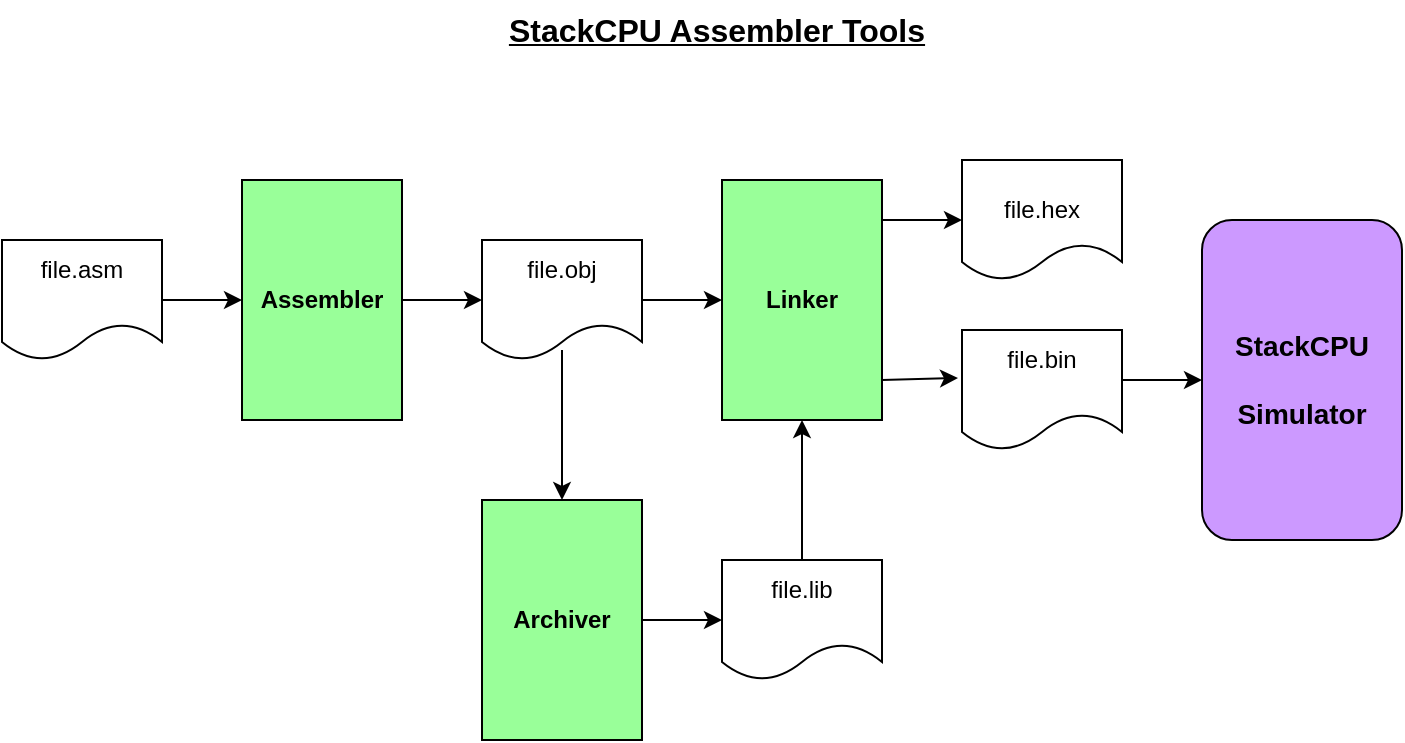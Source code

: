<mxfile version="28.0.6">
  <diagram name="Page-1" id="BbSBP4abYsXCL_7tAHS7">
    <mxGraphModel dx="1126" dy="745" grid="1" gridSize="10" guides="1" tooltips="1" connect="1" arrows="1" fold="1" page="1" pageScale="1" pageWidth="1100" pageHeight="850" math="0" shadow="0">
      <root>
        <mxCell id="0" />
        <mxCell id="1" parent="0" />
        <mxCell id="cIu1z3gt57FhLeJCJY-A-1" value="&lt;b&gt;&lt;u&gt;&lt;font style=&quot;font-size: 16px;&quot;&gt;StackCPU Assembler Tools&lt;/font&gt;&lt;/u&gt;&lt;/b&gt;" style="text;html=1;align=center;verticalAlign=middle;whiteSpace=wrap;rounded=0;" parent="1" vertex="1">
          <mxGeometry x="440" y="130" width="235" height="30" as="geometry" />
        </mxCell>
        <mxCell id="m1JzF0w-p_AwZHkS6j-C-1" value="" style="rounded=1;whiteSpace=wrap;html=1;fillColor=#CC99FF;" vertex="1" parent="1">
          <mxGeometry x="800" y="240" width="100" height="160" as="geometry" />
        </mxCell>
        <mxCell id="m1JzF0w-p_AwZHkS6j-C-2" value="" style="rounded=0;whiteSpace=wrap;html=1;fillColor=#99FF99;" vertex="1" parent="1">
          <mxGeometry x="560" y="220" width="80" height="120" as="geometry" />
        </mxCell>
        <mxCell id="m1JzF0w-p_AwZHkS6j-C-3" value="" style="rounded=0;whiteSpace=wrap;html=1;fillColor=#99FF99;" vertex="1" parent="1">
          <mxGeometry x="320" y="220" width="80" height="120" as="geometry" />
        </mxCell>
        <mxCell id="m1JzF0w-p_AwZHkS6j-C-4" value="" style="shape=document;whiteSpace=wrap;html=1;boundedLbl=1;" vertex="1" parent="1">
          <mxGeometry x="200" y="250" width="80" height="60" as="geometry" />
        </mxCell>
        <mxCell id="m1JzF0w-p_AwZHkS6j-C-5" value="" style="shape=document;whiteSpace=wrap;html=1;boundedLbl=1;" vertex="1" parent="1">
          <mxGeometry x="440" y="250" width="80" height="60" as="geometry" />
        </mxCell>
        <mxCell id="m1JzF0w-p_AwZHkS6j-C-7" value="" style="shape=document;whiteSpace=wrap;html=1;boundedLbl=1;" vertex="1" parent="1">
          <mxGeometry x="680" y="210" width="80" height="60" as="geometry" />
        </mxCell>
        <mxCell id="m1JzF0w-p_AwZHkS6j-C-8" value="" style="rounded=0;whiteSpace=wrap;html=1;fillColor=#99FF99;" vertex="1" parent="1">
          <mxGeometry x="440" y="380" width="80" height="120" as="geometry" />
        </mxCell>
        <mxCell id="m1JzF0w-p_AwZHkS6j-C-9" value="" style="shape=document;whiteSpace=wrap;html=1;boundedLbl=1;" vertex="1" parent="1">
          <mxGeometry x="560" y="410" width="80" height="60" as="geometry" />
        </mxCell>
        <mxCell id="m1JzF0w-p_AwZHkS6j-C-11" value="&lt;b&gt;Assembler&lt;/b&gt;" style="text;html=1;align=center;verticalAlign=middle;whiteSpace=wrap;rounded=0;" vertex="1" parent="1">
          <mxGeometry x="330" y="265" width="60" height="30" as="geometry" />
        </mxCell>
        <mxCell id="m1JzF0w-p_AwZHkS6j-C-12" value="&lt;b&gt;Linker&lt;/b&gt;" style="text;html=1;align=center;verticalAlign=middle;whiteSpace=wrap;rounded=0;" vertex="1" parent="1">
          <mxGeometry x="570" y="265" width="60" height="30" as="geometry" />
        </mxCell>
        <mxCell id="m1JzF0w-p_AwZHkS6j-C-13" value="&lt;b&gt;Archiver&lt;/b&gt;" style="text;html=1;align=center;verticalAlign=middle;whiteSpace=wrap;rounded=0;" vertex="1" parent="1">
          <mxGeometry x="450" y="425" width="60" height="30" as="geometry" />
        </mxCell>
        <mxCell id="m1JzF0w-p_AwZHkS6j-C-14" value="&lt;font style=&quot;font-size: 14px;&quot;&gt;&lt;b&gt;StackCPU&lt;/b&gt;&lt;/font&gt;&lt;div&gt;&lt;font style=&quot;font-size: 14px;&quot;&gt;&lt;b&gt;&lt;br&gt;&lt;/b&gt;&lt;/font&gt;&lt;/div&gt;&lt;div&gt;&lt;font style=&quot;font-size: 14px;&quot;&gt;&lt;b&gt;Simulator&lt;/b&gt;&lt;/font&gt;&lt;/div&gt;" style="text;html=1;align=center;verticalAlign=middle;whiteSpace=wrap;rounded=0;" vertex="1" parent="1">
          <mxGeometry x="820" y="305" width="60" height="30" as="geometry" />
        </mxCell>
        <mxCell id="m1JzF0w-p_AwZHkS6j-C-15" value="file.asm" style="text;html=1;align=center;verticalAlign=middle;whiteSpace=wrap;rounded=0;" vertex="1" parent="1">
          <mxGeometry x="210" y="250" width="60" height="30" as="geometry" />
        </mxCell>
        <mxCell id="m1JzF0w-p_AwZHkS6j-C-16" value="file.obj" style="text;html=1;align=center;verticalAlign=middle;whiteSpace=wrap;rounded=0;" vertex="1" parent="1">
          <mxGeometry x="450" y="250" width="60" height="30" as="geometry" />
        </mxCell>
        <mxCell id="m1JzF0w-p_AwZHkS6j-C-17" value="file.lib" style="text;html=1;align=center;verticalAlign=middle;whiteSpace=wrap;rounded=0;" vertex="1" parent="1">
          <mxGeometry x="570" y="410" width="60" height="30" as="geometry" />
        </mxCell>
        <mxCell id="m1JzF0w-p_AwZHkS6j-C-19" value="" style="shape=document;whiteSpace=wrap;html=1;boundedLbl=1;" vertex="1" parent="1">
          <mxGeometry x="680" y="295" width="80" height="60" as="geometry" />
        </mxCell>
        <mxCell id="m1JzF0w-p_AwZHkS6j-C-20" value="file.hex" style="text;html=1;align=center;verticalAlign=middle;whiteSpace=wrap;rounded=0;" vertex="1" parent="1">
          <mxGeometry x="690" y="220" width="60" height="30" as="geometry" />
        </mxCell>
        <mxCell id="m1JzF0w-p_AwZHkS6j-C-21" value="file.bin" style="text;html=1;align=center;verticalAlign=middle;whiteSpace=wrap;rounded=0;" vertex="1" parent="1">
          <mxGeometry x="690" y="295" width="60" height="30" as="geometry" />
        </mxCell>
        <mxCell id="m1JzF0w-p_AwZHkS6j-C-23" value="" style="endArrow=classic;html=1;rounded=0;entryX=0;entryY=0.5;entryDx=0;entryDy=0;" edge="1" parent="1" target="m1JzF0w-p_AwZHkS6j-C-3">
          <mxGeometry width="50" height="50" relative="1" as="geometry">
            <mxPoint x="280" y="280" as="sourcePoint" />
            <mxPoint x="330" y="230" as="targetPoint" />
          </mxGeometry>
        </mxCell>
        <mxCell id="m1JzF0w-p_AwZHkS6j-C-24" value="" style="endArrow=classic;html=1;rounded=0;entryX=0;entryY=0.5;entryDx=0;entryDy=0;" edge="1" parent="1" target="m1JzF0w-p_AwZHkS6j-C-5">
          <mxGeometry width="50" height="50" relative="1" as="geometry">
            <mxPoint x="400" y="280" as="sourcePoint" />
            <mxPoint x="450" y="230" as="targetPoint" />
          </mxGeometry>
        </mxCell>
        <mxCell id="m1JzF0w-p_AwZHkS6j-C-25" value="" style="endArrow=classic;html=1;rounded=0;entryX=0;entryY=0.5;entryDx=0;entryDy=0;" edge="1" parent="1" target="m1JzF0w-p_AwZHkS6j-C-2">
          <mxGeometry width="50" height="50" relative="1" as="geometry">
            <mxPoint x="520" y="280" as="sourcePoint" />
            <mxPoint x="570" y="230" as="targetPoint" />
          </mxGeometry>
        </mxCell>
        <mxCell id="m1JzF0w-p_AwZHkS6j-C-26" value="" style="endArrow=classic;html=1;rounded=0;entryX=0;entryY=0.5;entryDx=0;entryDy=0;" edge="1" parent="1" target="m1JzF0w-p_AwZHkS6j-C-7">
          <mxGeometry width="50" height="50" relative="1" as="geometry">
            <mxPoint x="640" y="240" as="sourcePoint" />
            <mxPoint x="690" y="190" as="targetPoint" />
          </mxGeometry>
        </mxCell>
        <mxCell id="m1JzF0w-p_AwZHkS6j-C-28" value="" style="endArrow=classic;html=1;rounded=0;entryX=0;entryY=0.5;entryDx=0;entryDy=0;" edge="1" parent="1" target="m1JzF0w-p_AwZHkS6j-C-9">
          <mxGeometry width="50" height="50" relative="1" as="geometry">
            <mxPoint x="520" y="440" as="sourcePoint" />
            <mxPoint x="570" y="390" as="targetPoint" />
          </mxGeometry>
        </mxCell>
        <mxCell id="m1JzF0w-p_AwZHkS6j-C-29" value="" style="endArrow=classic;html=1;rounded=0;" edge="1" parent="1">
          <mxGeometry width="50" height="50" relative="1" as="geometry">
            <mxPoint x="640" y="320" as="sourcePoint" />
            <mxPoint x="678" y="319" as="targetPoint" />
          </mxGeometry>
        </mxCell>
        <mxCell id="m1JzF0w-p_AwZHkS6j-C-30" value="" style="endArrow=classic;html=1;rounded=0;entryX=0.5;entryY=1;entryDx=0;entryDy=0;" edge="1" parent="1" target="m1JzF0w-p_AwZHkS6j-C-2">
          <mxGeometry width="50" height="50" relative="1" as="geometry">
            <mxPoint x="600" y="410" as="sourcePoint" />
            <mxPoint x="650" y="360" as="targetPoint" />
          </mxGeometry>
        </mxCell>
        <mxCell id="m1JzF0w-p_AwZHkS6j-C-31" value="" style="endArrow=classic;html=1;rounded=0;entryX=0.5;entryY=0;entryDx=0;entryDy=0;" edge="1" parent="1" target="m1JzF0w-p_AwZHkS6j-C-8">
          <mxGeometry width="50" height="50" relative="1" as="geometry">
            <mxPoint x="480" y="305" as="sourcePoint" />
            <mxPoint x="530" y="255" as="targetPoint" />
          </mxGeometry>
        </mxCell>
        <mxCell id="m1JzF0w-p_AwZHkS6j-C-32" value="" style="endArrow=classic;html=1;rounded=0;entryX=0;entryY=0.5;entryDx=0;entryDy=0;" edge="1" parent="1" target="m1JzF0w-p_AwZHkS6j-C-1">
          <mxGeometry width="50" height="50" relative="1" as="geometry">
            <mxPoint x="760" y="320" as="sourcePoint" />
            <mxPoint x="810" y="270" as="targetPoint" />
          </mxGeometry>
        </mxCell>
      </root>
    </mxGraphModel>
  </diagram>
</mxfile>
